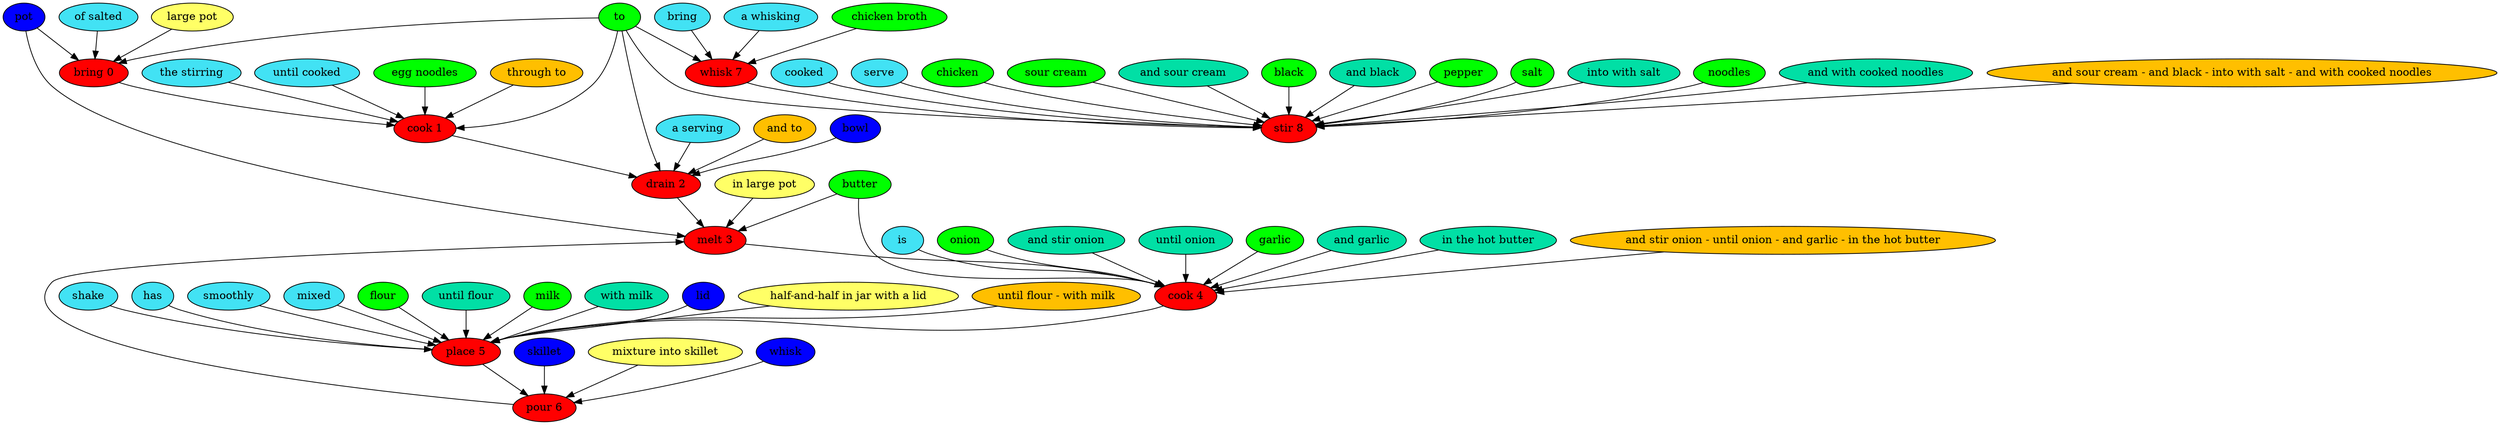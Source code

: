 digraph G {
"bring 0" [style=filled, fillcolor=red];
"of salted" [style=filled, fillcolor="#42e2f4"];
"of salted" -> "bring 0";
to [style=filled, fillcolor=green];
to -> "bring 0";
pot [style=filled, fillcolor="#0000ff"];
pot -> "bring 0";
"large pot" [style=filled, fillcolor="#ffff66"];
"large pot" -> "bring 0";
"cook 1" [style=filled, fillcolor=red];
"the stirring" [style=filled, fillcolor="#42e2f4"];
"the stirring" -> "cook 1";
"until cooked" [style=filled, fillcolor="#42e2f4"];
"until cooked" -> "cook 1";
"egg noodles" [style=filled, fillcolor=green];
"egg noodles" -> "cook 1";
to [style=filled, fillcolor=green];
to -> "cook 1";
"through to" [style=filled, fillcolor="#01DFA5"];
"through to" -> "cook 1";
"through to" [style=filled, fillcolor="#FFBF00"];
"drain 2" [style=filled, fillcolor=red];
"a serving" [style=filled, fillcolor="#42e2f4"];
"a serving" -> "drain 2";
to [style=filled, fillcolor=green];
to -> "drain 2";
"and to" [style=filled, fillcolor="#01DFA5"];
"and to" -> "drain 2";
bowl [style=filled, fillcolor="#0000ff"];
bowl -> "drain 2";
"and to" [style=filled, fillcolor="#FFBF00"];
"melt 3" [style=filled, fillcolor=red];
butter [style=filled, fillcolor=green];
butter -> "melt 3";
pot [style=filled, fillcolor="#0000ff"];
pot -> "melt 3";
"in large pot" [style=filled, fillcolor="#ffff66"];
"in large pot" -> "melt 3";
"cook 4" [style=filled, fillcolor=red];
is [style=filled, fillcolor="#42e2f4"];
is -> "cook 4";
onion [style=filled, fillcolor=green];
onion -> "cook 4";
"and stir onion" [style=filled, fillcolor="#01DFA5"];
"and stir onion" -> "cook 4";
"until onion" [style=filled, fillcolor="#01DFA5"];
"until onion" -> "cook 4";
garlic [style=filled, fillcolor=green];
garlic -> "cook 4";
"and garlic" [style=filled, fillcolor="#01DFA5"];
"and garlic" -> "cook 4";
butter [style=filled, fillcolor=green];
butter -> "cook 4";
"in the hot butter" [style=filled, fillcolor="#01DFA5"];
"in the hot butter" -> "cook 4";
"and stir onion - until onion - and garlic - in the hot butter" [style=filled, fillcolor="#FFBF00"];
"and stir onion - until onion - and garlic - in the hot butter" -> "cook 4";
"place 5" [style=filled, fillcolor=red];
shake [style=filled, fillcolor="#42e2f4"];
shake -> "place 5";
has [style=filled, fillcolor="#42e2f4"];
has -> "place 5";
smoothly [style=filled, fillcolor="#42e2f4"];
smoothly -> "place 5";
mixed [style=filled, fillcolor="#42e2f4"];
mixed -> "place 5";
flour [style=filled, fillcolor=green];
flour -> "place 5";
"until flour" [style=filled, fillcolor="#01DFA5"];
"until flour" -> "place 5";
milk [style=filled, fillcolor=green];
milk -> "place 5";
"with milk" [style=filled, fillcolor="#01DFA5"];
"with milk" -> "place 5";
lid [style=filled, fillcolor="#0000ff"];
lid -> "place 5";
"half-and-half in jar with a lid" [style=filled, fillcolor="#ffff66"];
"half-and-half in jar with a lid" -> "place 5";
"until flour - with milk" [style=filled, fillcolor="#FFBF00"];
"until flour - with milk" -> "place 5";
"pour 6" [style=filled, fillcolor=red];
skillet [style=filled, fillcolor="#0000ff"];
skillet -> "pour 6";
"mixture into skillet" [style=filled, fillcolor="#ffff66"];
"mixture into skillet" -> "pour 6";
whisk [style=filled, fillcolor="#0000ff"];
whisk -> "pour 6";
"whisk 7" [style=filled, fillcolor=red];
bring [style=filled, fillcolor="#42e2f4"];
bring -> "whisk 7";
"a whisking" [style=filled, fillcolor="#42e2f4"];
"a whisking" -> "whisk 7";
"chicken broth" [style=filled, fillcolor=green];
"chicken broth" -> "whisk 7";
to [style=filled, fillcolor=green];
to -> "whisk 7";
"stir 8" [style=filled, fillcolor=red];
cooked [style=filled, fillcolor="#42e2f4"];
cooked -> "stir 8";
serve [style=filled, fillcolor="#42e2f4"];
serve -> "stir 8";
chicken [style=filled, fillcolor=green];
chicken -> "stir 8";
"sour cream" [style=filled, fillcolor=green];
"sour cream" -> "stir 8";
"and sour cream" [style=filled, fillcolor="#01DFA5"];
"and sour cream" -> "stir 8";
black [style=filled, fillcolor=green];
black -> "stir 8";
"and black" [style=filled, fillcolor="#01DFA5"];
"and black" -> "stir 8";
pepper [style=filled, fillcolor=green];
pepper -> "stir 8";
to [style=filled, fillcolor=green];
to -> "stir 8";
salt [style=filled, fillcolor=green];
salt -> "stir 8";
"into with salt" [style=filled, fillcolor="#01DFA5"];
"into with salt" -> "stir 8";
noodles [style=filled, fillcolor=green];
noodles -> "stir 8";
"and with cooked noodles" [style=filled, fillcolor="#01DFA5"];
"and with cooked noodles" -> "stir 8";
"and sour cream - and black - into with salt - and with cooked noodles" [style=filled, fillcolor="#FFBF00"];
"and sour cream - and black - into with salt - and with cooked noodles" -> "stir 8";
"bring 0" -> "cook 1";
"cook 1" -> "drain 2";
"drain 2" -> "melt 3";
"melt 3" -> "cook 4";
"cook 4" -> "place 5";
"place 5" -> "pour 6";
"pour 6" -> "melt 3";
"whisk 7" -> "stir 8";
}
